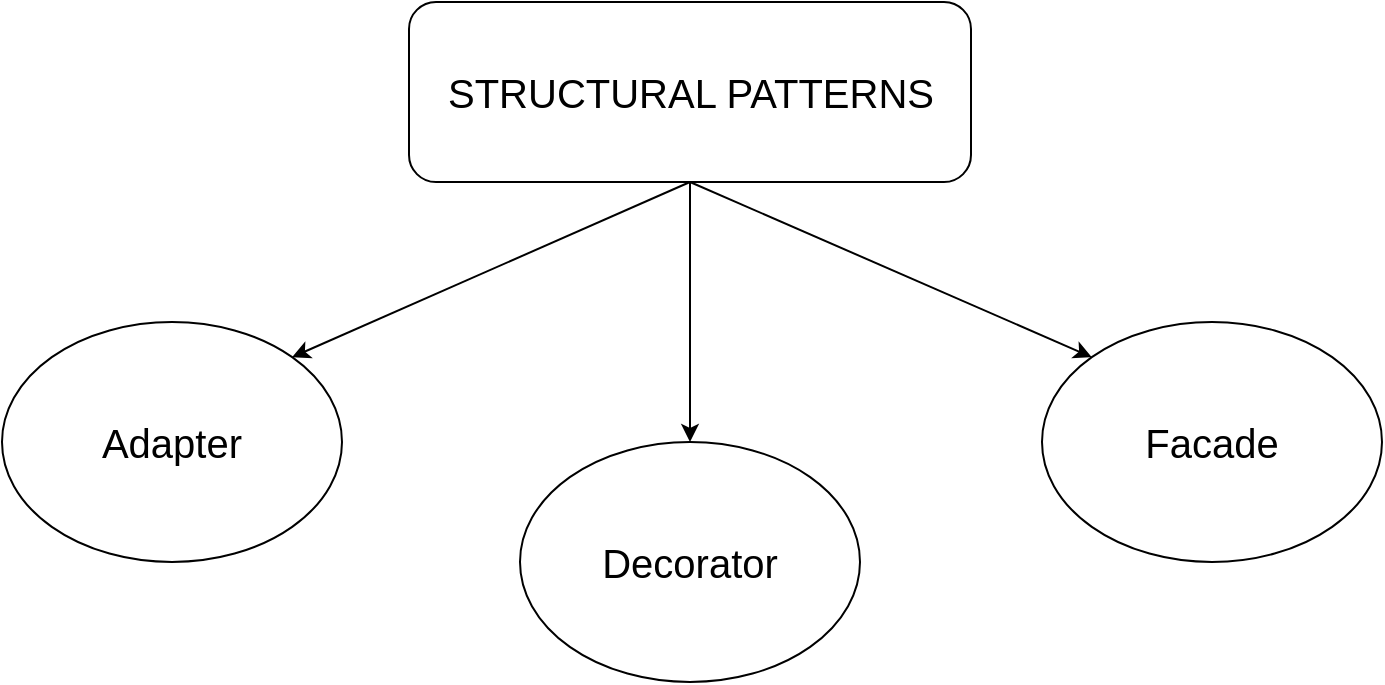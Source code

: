 <mxfile>
    <diagram id="tsY4VUSiw-W7WQd0Ab4a" name="Page-1">
        <mxGraphModel dx="868" dy="1037" grid="1" gridSize="10" guides="1" tooltips="1" connect="1" arrows="1" fold="1" page="1" pageScale="1" pageWidth="827" pageHeight="1169" math="0" shadow="0">
            <root>
                <mxCell id="0"/>
                <mxCell id="1" parent="0"/>
                <mxCell id="2" value="STRUCTURAL PATTERNS" style="rounded=1;whiteSpace=wrap;html=1;fontSize=20;" vertex="1" parent="1">
                    <mxGeometry x="273.5" y="70" width="281" height="90" as="geometry"/>
                </mxCell>
                <mxCell id="3" value="Adapter" style="ellipse;whiteSpace=wrap;html=1;fontSize=20;" vertex="1" parent="1">
                    <mxGeometry x="70" y="230" width="170" height="120" as="geometry"/>
                </mxCell>
                <mxCell id="4" value="Decorator" style="ellipse;whiteSpace=wrap;html=1;fontSize=20;" vertex="1" parent="1">
                    <mxGeometry x="329" y="290" width="170" height="120" as="geometry"/>
                </mxCell>
                <mxCell id="5" value="Facade" style="ellipse;whiteSpace=wrap;html=1;fontSize=20;" vertex="1" parent="1">
                    <mxGeometry x="590" y="230" width="170" height="120" as="geometry"/>
                </mxCell>
                <mxCell id="6" value="" style="endArrow=classic;html=1;fontSize=20;exitX=0.5;exitY=1;exitDx=0;exitDy=0;entryX=1;entryY=0;entryDx=0;entryDy=0;" edge="1" parent="1" source="2" target="3">
                    <mxGeometry width="50" height="50" relative="1" as="geometry">
                        <mxPoint x="390" y="550" as="sourcePoint"/>
                        <mxPoint x="440" y="500" as="targetPoint"/>
                    </mxGeometry>
                </mxCell>
                <mxCell id="7" value="" style="endArrow=classic;html=1;fontSize=20;exitX=0.5;exitY=1;exitDx=0;exitDy=0;" edge="1" parent="1" source="2" target="4">
                    <mxGeometry width="50" height="50" relative="1" as="geometry">
                        <mxPoint x="438.9" y="210" as="sourcePoint"/>
                        <mxPoint x="240.004" y="297.574" as="targetPoint"/>
                    </mxGeometry>
                </mxCell>
                <mxCell id="8" value="" style="endArrow=classic;html=1;fontSize=20;exitX=0.5;exitY=1;exitDx=0;exitDy=0;entryX=0;entryY=0;entryDx=0;entryDy=0;" edge="1" parent="1" source="2" target="5">
                    <mxGeometry width="50" height="50" relative="1" as="geometry">
                        <mxPoint x="512.9" y="202.43" as="sourcePoint"/>
                        <mxPoint x="314.004" y="290.004" as="targetPoint"/>
                    </mxGeometry>
                </mxCell>
            </root>
        </mxGraphModel>
    </diagram>
</mxfile>